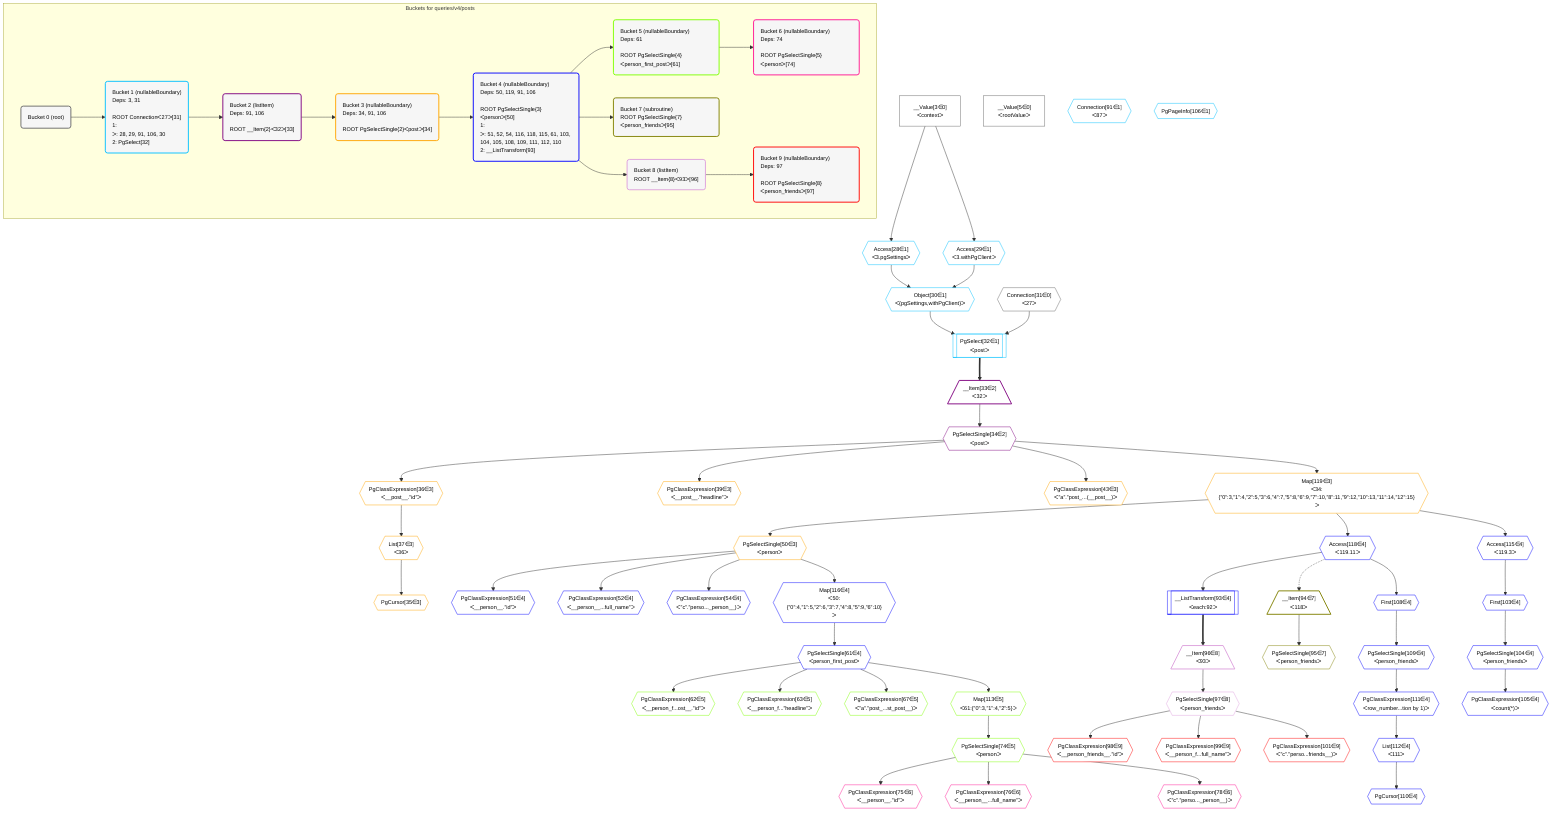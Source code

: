 %%{init: {'themeVariables': { 'fontSize': '12px'}}}%%
graph TD
    classDef path fill:#eee,stroke:#000,color:#000
    classDef plan fill:#fff,stroke-width:1px,color:#000
    classDef itemplan fill:#fff,stroke-width:2px,color:#000
    classDef unbatchedplan fill:#dff,stroke-width:1px,color:#000
    classDef sideeffectplan fill:#fcc,stroke-width:2px,color:#000
    classDef bucket fill:#f6f6f6,color:#000,stroke-width:2px,text-align:left


    %% define steps
    __Value3["__Value[3∈0]<br />ᐸcontextᐳ"]:::plan
    __Value5["__Value[5∈0]<br />ᐸrootValueᐳ"]:::plan
    Access28{{"Access[28∈1]<br />ᐸ3.pgSettingsᐳ"}}:::plan
    Access29{{"Access[29∈1]<br />ᐸ3.withPgClientᐳ"}}:::plan
    Object30{{"Object[30∈1]<br />ᐸ{pgSettings,withPgClient}ᐳ"}}:::plan
    Connection31{{"Connection[31∈0]<br />ᐸ27ᐳ"}}:::plan
    PgSelect32[["PgSelect[32∈1]<br />ᐸpostᐳ"]]:::plan
    __Item33[/"__Item[33∈2]<br />ᐸ32ᐳ"\]:::itemplan
    PgSelectSingle34{{"PgSelectSingle[34∈2]<br />ᐸpostᐳ"}}:::plan
    PgClassExpression36{{"PgClassExpression[36∈3]<br />ᐸ__post__.”id”ᐳ"}}:::plan
    List37{{"List[37∈3]<br />ᐸ36ᐳ"}}:::plan
    PgCursor35{{"PgCursor[35∈3]"}}:::plan
    PgClassExpression39{{"PgClassExpression[39∈3]<br />ᐸ__post__.”headline”ᐳ"}}:::plan
    PgClassExpression43{{"PgClassExpression[43∈3]<br />ᐸ”a”.”post_...(__post__)ᐳ"}}:::plan
    Map119{{"Map[119∈3]<br />ᐸ34:{”0”:3,”1”:4,”2”:5,”3”:6,”4”:7,”5”:8,”6”:9,”7”:10,”8”:11,”9”:12,”10”:13,”11”:14,”12”:15}ᐳ"}}:::plan
    PgSelectSingle50{{"PgSelectSingle[50∈3]<br />ᐸpersonᐳ"}}:::plan
    PgClassExpression51{{"PgClassExpression[51∈4]<br />ᐸ__person__.”id”ᐳ"}}:::plan
    PgClassExpression52{{"PgClassExpression[52∈4]<br />ᐸ__person__...full_name”ᐳ"}}:::plan
    PgClassExpression54{{"PgClassExpression[54∈4]<br />ᐸ”c”.”perso..._person__)ᐳ"}}:::plan
    Map116{{"Map[116∈4]<br />ᐸ50:{”0”:4,”1”:5,”2”:6,”3”:7,”4”:8,”5”:9,”6”:10}ᐳ"}}:::plan
    PgSelectSingle61{{"PgSelectSingle[61∈4]<br />ᐸperson_first_postᐳ"}}:::plan
    PgClassExpression62{{"PgClassExpression[62∈5]<br />ᐸ__person_f...ost__.”id”ᐳ"}}:::plan
    PgClassExpression63{{"PgClassExpression[63∈5]<br />ᐸ__person_f...”headline”ᐳ"}}:::plan
    PgClassExpression67{{"PgClassExpression[67∈5]<br />ᐸ”a”.”post_...st_post__)ᐳ"}}:::plan
    Map113{{"Map[113∈5]<br />ᐸ61:{”0”:3,”1”:4,”2”:5}ᐳ"}}:::plan
    PgSelectSingle74{{"PgSelectSingle[74∈5]<br />ᐸpersonᐳ"}}:::plan
    PgClassExpression75{{"PgClassExpression[75∈6]<br />ᐸ__person__.”id”ᐳ"}}:::plan
    PgClassExpression76{{"PgClassExpression[76∈6]<br />ᐸ__person__...full_name”ᐳ"}}:::plan
    PgClassExpression78{{"PgClassExpression[78∈6]<br />ᐸ”c”.”perso..._person__)ᐳ"}}:::plan
    Connection91{{"Connection[91∈1]<br />ᐸ87ᐳ"}}:::plan
    Access118{{"Access[118∈4]<br />ᐸ119.11ᐳ"}}:::plan
    __ListTransform93[["__ListTransform[93∈4]<br />ᐸeach:92ᐳ"]]:::plan
    __Item94[/"__Item[94∈7]<br />ᐸ118ᐳ"\]:::itemplan
    PgSelectSingle95{{"PgSelectSingle[95∈7]<br />ᐸperson_friendsᐳ"}}:::plan
    __Item96[/"__Item[96∈8]<br />ᐸ93ᐳ"\]:::itemplan
    PgSelectSingle97{{"PgSelectSingle[97∈8]<br />ᐸperson_friendsᐳ"}}:::plan
    PgClassExpression98{{"PgClassExpression[98∈9]<br />ᐸ__person_friends__.”id”ᐳ"}}:::plan
    PgClassExpression99{{"PgClassExpression[99∈9]<br />ᐸ__person_f...full_name”ᐳ"}}:::plan
    PgClassExpression101{{"PgClassExpression[101∈9]<br />ᐸ”c”.”perso...friends__)ᐳ"}}:::plan
    Access115{{"Access[115∈4]<br />ᐸ119.3ᐳ"}}:::plan
    First103{{"First[103∈4]"}}:::plan
    PgSelectSingle104{{"PgSelectSingle[104∈4]<br />ᐸperson_friendsᐳ"}}:::plan
    PgClassExpression105{{"PgClassExpression[105∈4]<br />ᐸcount(*)ᐳ"}}:::plan
    PgPageInfo106{{"PgPageInfo[106∈1]"}}:::plan
    First108{{"First[108∈4]"}}:::plan
    PgSelectSingle109{{"PgSelectSingle[109∈4]<br />ᐸperson_friendsᐳ"}}:::plan
    PgClassExpression111{{"PgClassExpression[111∈4]<br />ᐸrow_number...tion by 1)ᐳ"}}:::plan
    List112{{"List[112∈4]<br />ᐸ111ᐳ"}}:::plan
    PgCursor110{{"PgCursor[110∈4]"}}:::plan

    %% plan dependencies
    __Value3 --> Access28
    __Value3 --> Access29
    Access28 & Access29 --> Object30
    Object30 & Connection31 --> PgSelect32
    PgSelect32 ==> __Item33
    __Item33 --> PgSelectSingle34
    PgSelectSingle34 --> PgClassExpression36
    PgClassExpression36 --> List37
    List37 --> PgCursor35
    PgSelectSingle34 --> PgClassExpression39
    PgSelectSingle34 --> PgClassExpression43
    PgSelectSingle34 --> Map119
    Map119 --> PgSelectSingle50
    PgSelectSingle50 --> PgClassExpression51
    PgSelectSingle50 --> PgClassExpression52
    PgSelectSingle50 --> PgClassExpression54
    PgSelectSingle50 --> Map116
    Map116 --> PgSelectSingle61
    PgSelectSingle61 --> PgClassExpression62
    PgSelectSingle61 --> PgClassExpression63
    PgSelectSingle61 --> PgClassExpression67
    PgSelectSingle61 --> Map113
    Map113 --> PgSelectSingle74
    PgSelectSingle74 --> PgClassExpression75
    PgSelectSingle74 --> PgClassExpression76
    PgSelectSingle74 --> PgClassExpression78
    Map119 --> Access118
    Access118 --> __ListTransform93
    Access118 -.-> __Item94
    __Item94 --> PgSelectSingle95
    __ListTransform93 ==> __Item96
    __Item96 --> PgSelectSingle97
    PgSelectSingle97 --> PgClassExpression98
    PgSelectSingle97 --> PgClassExpression99
    PgSelectSingle97 --> PgClassExpression101
    Map119 --> Access115
    Access115 --> First103
    First103 --> PgSelectSingle104
    PgSelectSingle104 --> PgClassExpression105
    Access118 --> First108
    First108 --> PgSelectSingle109
    PgSelectSingle109 --> PgClassExpression111
    PgClassExpression111 --> List112
    List112 --> PgCursor110

    subgraph "Buckets for queries/v4/posts"
    Bucket0("Bucket 0 (root)"):::bucket
    classDef bucket0 stroke:#696969
    class Bucket0,__Value3,__Value5,Connection31 bucket0
    Bucket1("Bucket 1 (nullableBoundary)<br />Deps: 3, 31<br /><br />ROOT Connectionᐸ27ᐳ[31]<br />1: <br />ᐳ: 28, 29, 91, 106, 30<br />2: PgSelect[32]"):::bucket
    classDef bucket1 stroke:#00bfff
    class Bucket1,Access28,Access29,Object30,PgSelect32,Connection91,PgPageInfo106 bucket1
    Bucket2("Bucket 2 (listItem)<br />Deps: 91, 106<br /><br />ROOT __Item{2}ᐸ32ᐳ[33]"):::bucket
    classDef bucket2 stroke:#7f007f
    class Bucket2,__Item33,PgSelectSingle34 bucket2
    Bucket3("Bucket 3 (nullableBoundary)<br />Deps: 34, 91, 106<br /><br />ROOT PgSelectSingle{2}ᐸpostᐳ[34]"):::bucket
    classDef bucket3 stroke:#ffa500
    class Bucket3,PgCursor35,PgClassExpression36,List37,PgClassExpression39,PgClassExpression43,PgSelectSingle50,Map119 bucket3
    Bucket4("Bucket 4 (nullableBoundary)<br />Deps: 50, 119, 91, 106<br /><br />ROOT PgSelectSingle{3}ᐸpersonᐳ[50]<br />1: <br />ᐳ: 51, 52, 54, 116, 118, 115, 61, 103, 104, 105, 108, 109, 111, 112, 110<br />2: __ListTransform[93]"):::bucket
    classDef bucket4 stroke:#0000ff
    class Bucket4,PgClassExpression51,PgClassExpression52,PgClassExpression54,PgSelectSingle61,__ListTransform93,First103,PgSelectSingle104,PgClassExpression105,First108,PgSelectSingle109,PgCursor110,PgClassExpression111,List112,Access115,Map116,Access118 bucket4
    Bucket5("Bucket 5 (nullableBoundary)<br />Deps: 61<br /><br />ROOT PgSelectSingle{4}ᐸperson_first_postᐳ[61]"):::bucket
    classDef bucket5 stroke:#7fff00
    class Bucket5,PgClassExpression62,PgClassExpression63,PgClassExpression67,PgSelectSingle74,Map113 bucket5
    Bucket6("Bucket 6 (nullableBoundary)<br />Deps: 74<br /><br />ROOT PgSelectSingle{5}ᐸpersonᐳ[74]"):::bucket
    classDef bucket6 stroke:#ff1493
    class Bucket6,PgClassExpression75,PgClassExpression76,PgClassExpression78 bucket6
    Bucket7("Bucket 7 (subroutine)<br />ROOT PgSelectSingle{7}ᐸperson_friendsᐳ[95]"):::bucket
    classDef bucket7 stroke:#808000
    class Bucket7,__Item94,PgSelectSingle95 bucket7
    Bucket8("Bucket 8 (listItem)<br />ROOT __Item{8}ᐸ93ᐳ[96]"):::bucket
    classDef bucket8 stroke:#dda0dd
    class Bucket8,__Item96,PgSelectSingle97 bucket8
    Bucket9("Bucket 9 (nullableBoundary)<br />Deps: 97<br /><br />ROOT PgSelectSingle{8}ᐸperson_friendsᐳ[97]"):::bucket
    classDef bucket9 stroke:#ff0000
    class Bucket9,PgClassExpression98,PgClassExpression99,PgClassExpression101 bucket9
    Bucket0 --> Bucket1
    Bucket1 --> Bucket2
    Bucket2 --> Bucket3
    Bucket3 --> Bucket4
    Bucket4 --> Bucket5 & Bucket7 & Bucket8
    Bucket5 --> Bucket6
    Bucket8 --> Bucket9
    end